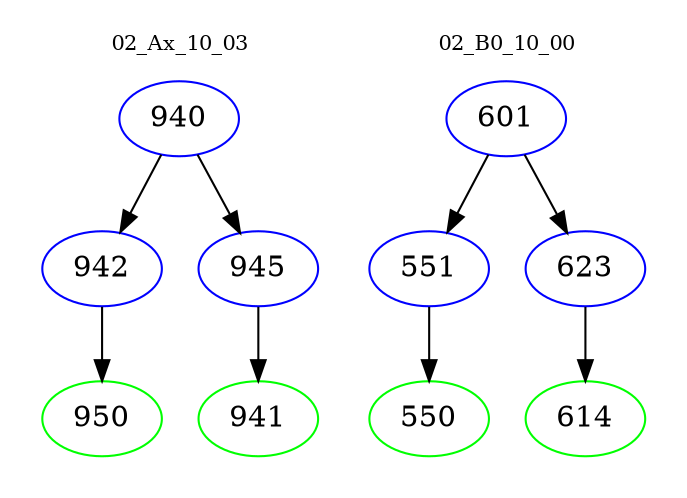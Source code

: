 digraph{
subgraph cluster_0 {
color = white
label = "02_Ax_10_03";
fontsize=10;
T0_940 [label="940", color="blue"]
T0_940 -> T0_942 [color="black"]
T0_942 [label="942", color="blue"]
T0_942 -> T0_950 [color="black"]
T0_950 [label="950", color="green"]
T0_940 -> T0_945 [color="black"]
T0_945 [label="945", color="blue"]
T0_945 -> T0_941 [color="black"]
T0_941 [label="941", color="green"]
}
subgraph cluster_1 {
color = white
label = "02_B0_10_00";
fontsize=10;
T1_601 [label="601", color="blue"]
T1_601 -> T1_551 [color="black"]
T1_551 [label="551", color="blue"]
T1_551 -> T1_550 [color="black"]
T1_550 [label="550", color="green"]
T1_601 -> T1_623 [color="black"]
T1_623 [label="623", color="blue"]
T1_623 -> T1_614 [color="black"]
T1_614 [label="614", color="green"]
}
}
